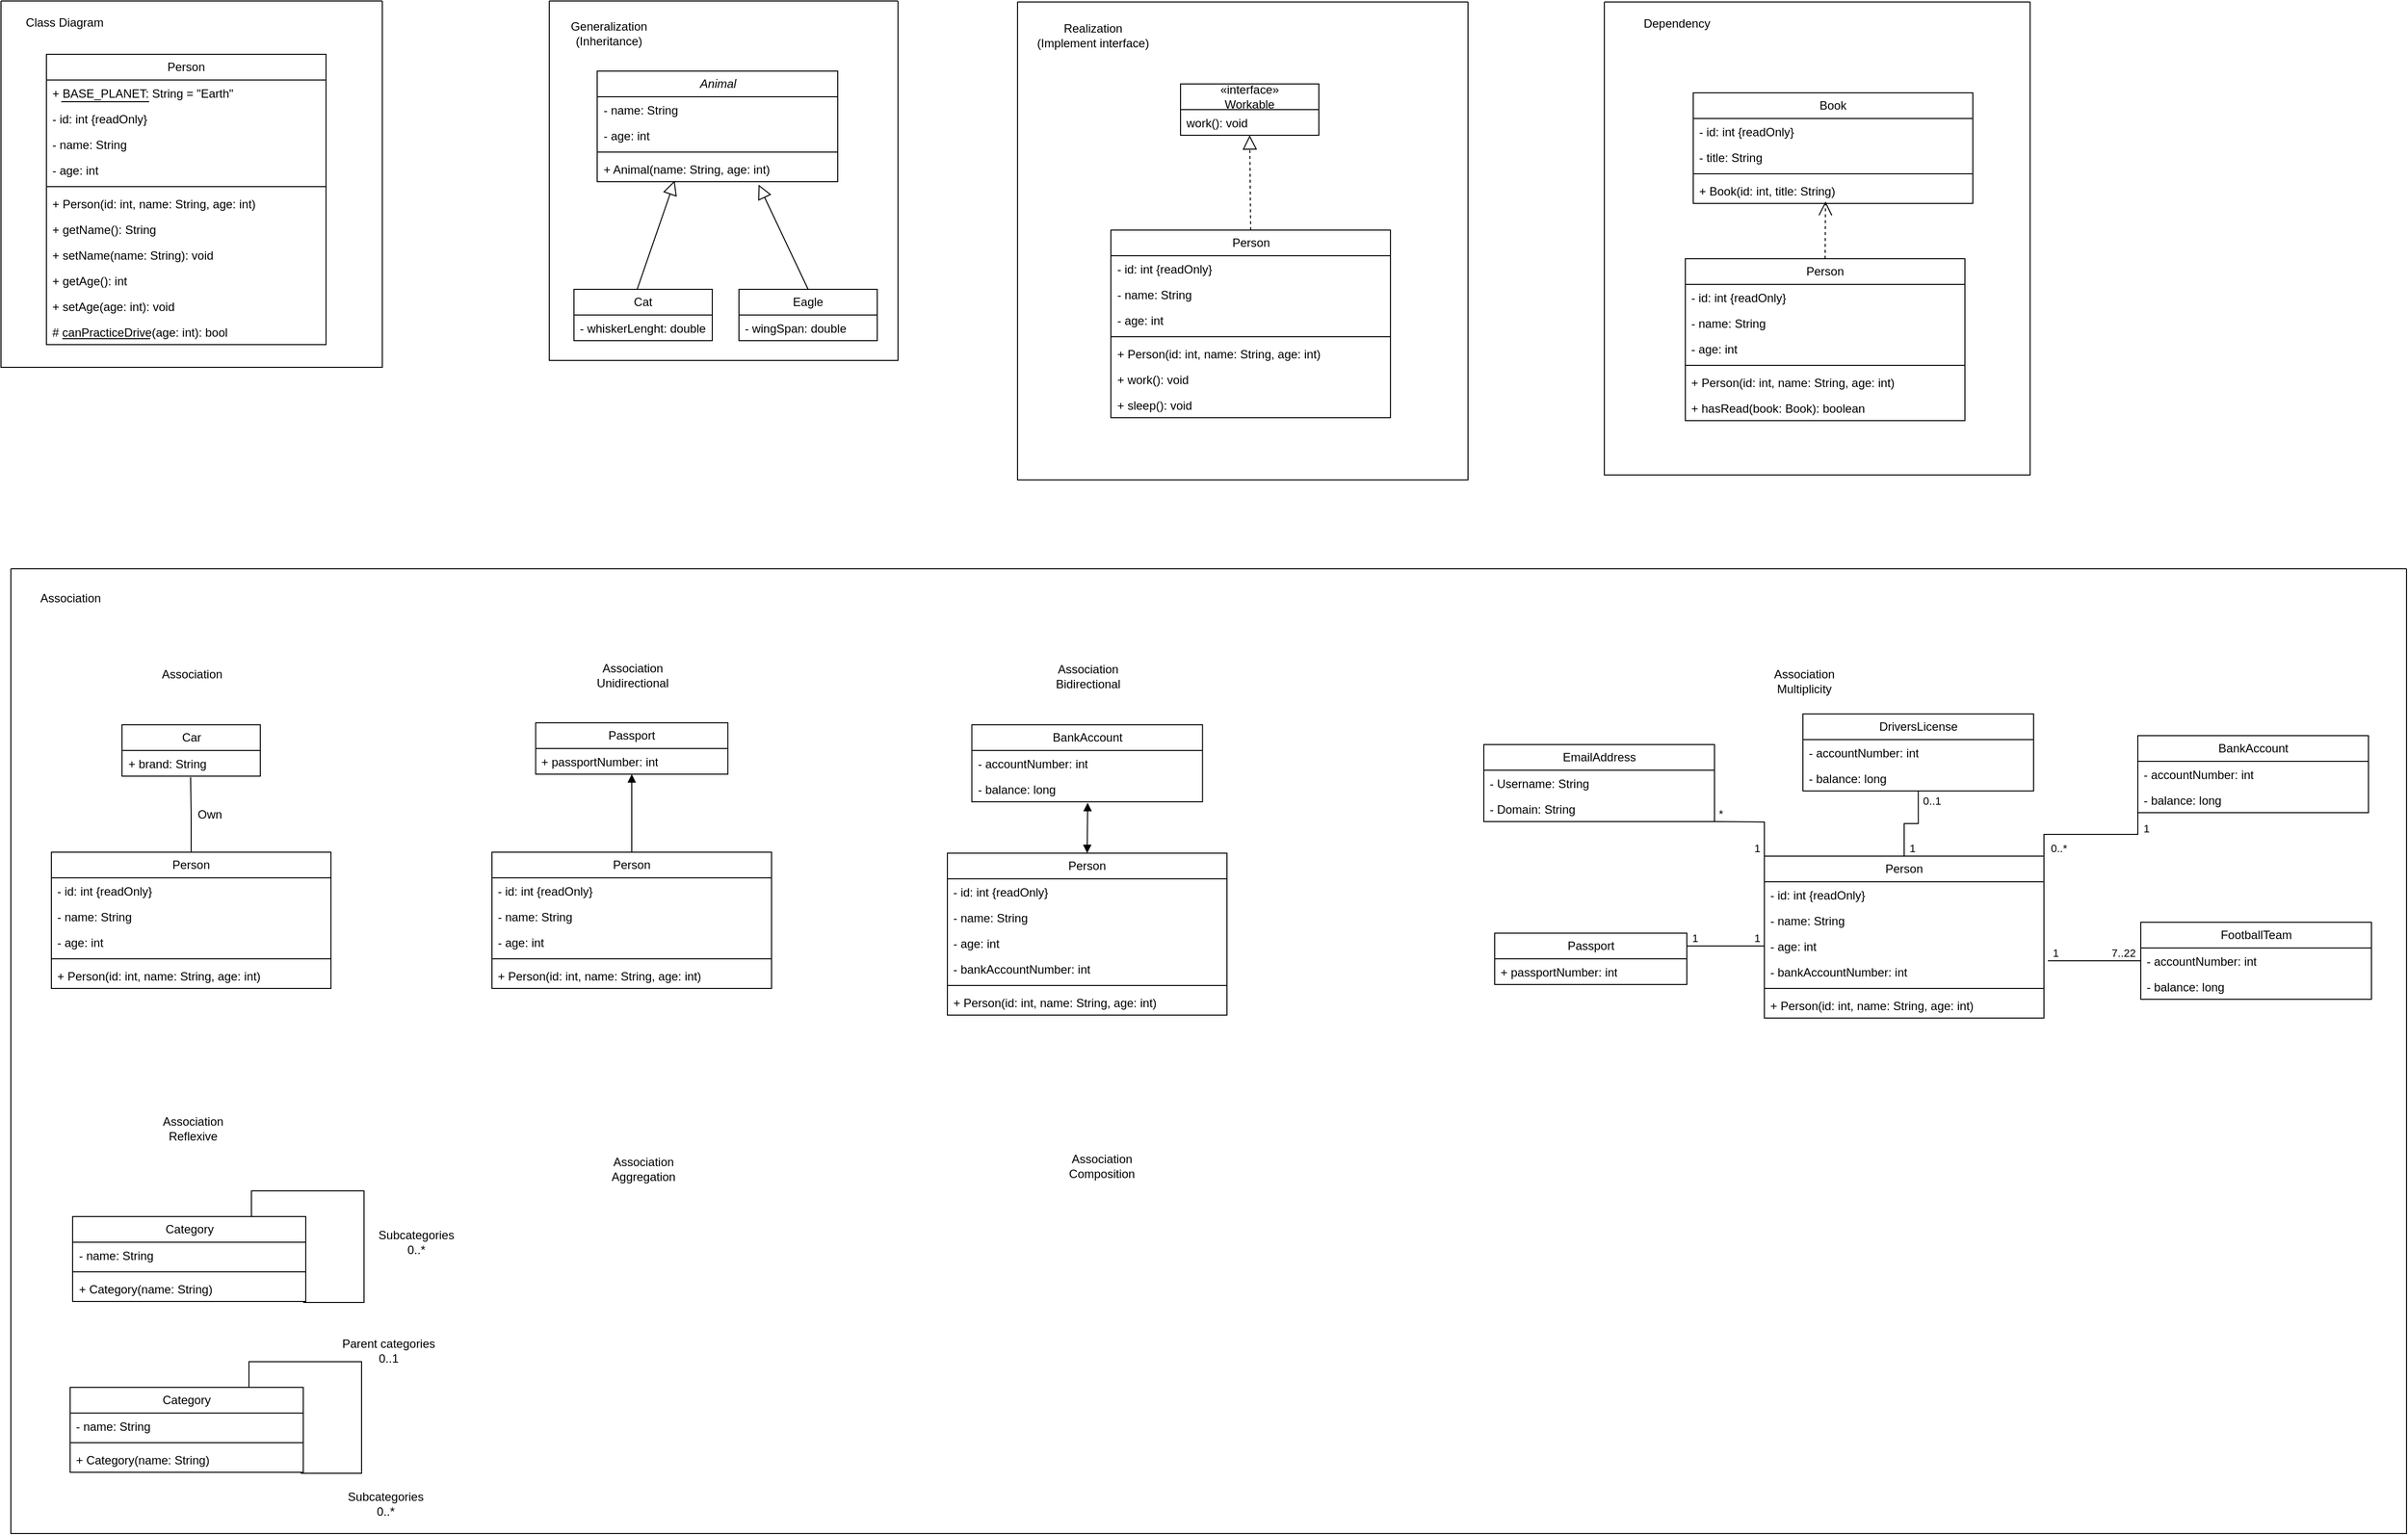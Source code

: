 <mxfile version="24.7.14">
  <diagram name="Page-1" id="etVlhiiT5bMe6d0pypbC">
    <mxGraphModel dx="2284" dy="759" grid="0" gridSize="10" guides="1" tooltips="1" connect="1" arrows="1" fold="1" page="1" pageScale="1" pageWidth="850" pageHeight="1100" background="none" math="0" shadow="0">
      <root>
        <mxCell id="0" />
        <mxCell id="1" parent="0" />
        <mxCell id="fOX6goUL02FyGiLr_u4U-35" value="Person" style="swimlane;fontStyle=0;childLayout=stackLayout;horizontal=1;startSize=26;fillColor=none;horizontalStack=0;resizeParent=1;resizeParentMax=0;resizeLast=0;collapsible=1;marginBottom=0;whiteSpace=wrap;html=1;" parent="1" vertex="1">
          <mxGeometry x="-768" y="102" width="283" height="294" as="geometry" />
        </mxCell>
        <mxCell id="fOX6goUL02FyGiLr_u4U-71" value="+ BASE_PLANET: String = &quot;Earth&quot;" style="text;strokeColor=none;fillColor=none;align=left;verticalAlign=top;spacingLeft=4;spacingRight=4;overflow=hidden;rotatable=0;points=[[0,0.5],[1,0.5]];portConstraint=eastwest;whiteSpace=wrap;html=1;" parent="fOX6goUL02FyGiLr_u4U-35" vertex="1">
          <mxGeometry y="26" width="283" height="26" as="geometry" />
        </mxCell>
        <mxCell id="fOX6goUL02FyGiLr_u4U-47" value="- id: int {readOnly}" style="text;strokeColor=none;fillColor=none;align=left;verticalAlign=top;spacingLeft=4;spacingRight=4;overflow=hidden;rotatable=0;points=[[0,0.5],[1,0.5]];portConstraint=eastwest;whiteSpace=wrap;html=1;" parent="fOX6goUL02FyGiLr_u4U-35" vertex="1">
          <mxGeometry y="52" width="283" height="26" as="geometry" />
        </mxCell>
        <mxCell id="fOX6goUL02FyGiLr_u4U-36" value="- name: String" style="text;strokeColor=none;fillColor=none;align=left;verticalAlign=top;spacingLeft=4;spacingRight=4;overflow=hidden;rotatable=0;points=[[0,0.5],[1,0.5]];portConstraint=eastwest;whiteSpace=wrap;html=1;" parent="fOX6goUL02FyGiLr_u4U-35" vertex="1">
          <mxGeometry y="78" width="283" height="26" as="geometry" />
        </mxCell>
        <mxCell id="fOX6goUL02FyGiLr_u4U-37" value="- age: int" style="text;strokeColor=none;fillColor=none;align=left;verticalAlign=top;spacingLeft=4;spacingRight=4;overflow=hidden;rotatable=0;points=[[0,0.5],[1,0.5]];portConstraint=eastwest;whiteSpace=wrap;html=1;" parent="fOX6goUL02FyGiLr_u4U-35" vertex="1">
          <mxGeometry y="104" width="283" height="26" as="geometry" />
        </mxCell>
        <mxCell id="fOX6goUL02FyGiLr_u4U-39" value="" style="line;strokeWidth=1;fillColor=none;align=left;verticalAlign=middle;spacingTop=-1;spacingLeft=3;spacingRight=3;rotatable=0;labelPosition=right;points=[];portConstraint=eastwest;strokeColor=inherit;" parent="fOX6goUL02FyGiLr_u4U-35" vertex="1">
          <mxGeometry y="130" width="283" height="8" as="geometry" />
        </mxCell>
        <mxCell id="fOX6goUL02FyGiLr_u4U-38" value="+ Person(id: int, name: String, age: int)" style="text;strokeColor=none;fillColor=none;align=left;verticalAlign=top;spacingLeft=4;spacingRight=4;overflow=hidden;rotatable=0;points=[[0,0.5],[1,0.5]];portConstraint=eastwest;whiteSpace=wrap;html=1;" parent="fOX6goUL02FyGiLr_u4U-35" vertex="1">
          <mxGeometry y="138" width="283" height="26" as="geometry" />
        </mxCell>
        <mxCell id="fOX6goUL02FyGiLr_u4U-40" value="&lt;div&gt;+ getName(): String&lt;br&gt;&lt;/div&gt;" style="text;strokeColor=none;fillColor=none;align=left;verticalAlign=top;spacingLeft=4;spacingRight=4;overflow=hidden;rotatable=0;points=[[0,0.5],[1,0.5]];portConstraint=eastwest;whiteSpace=wrap;html=1;" parent="fOX6goUL02FyGiLr_u4U-35" vertex="1">
          <mxGeometry y="164" width="283" height="26" as="geometry" />
        </mxCell>
        <mxCell id="fOX6goUL02FyGiLr_u4U-41" value="+ setName(name: String): void" style="text;strokeColor=none;fillColor=none;align=left;verticalAlign=top;spacingLeft=4;spacingRight=4;overflow=hidden;rotatable=0;points=[[0,0.5],[1,0.5]];portConstraint=eastwest;whiteSpace=wrap;html=1;" parent="fOX6goUL02FyGiLr_u4U-35" vertex="1">
          <mxGeometry y="190" width="283" height="26" as="geometry" />
        </mxCell>
        <mxCell id="fOX6goUL02FyGiLr_u4U-42" value="+ getAge(): int" style="text;strokeColor=none;fillColor=none;align=left;verticalAlign=top;spacingLeft=4;spacingRight=4;overflow=hidden;rotatable=0;points=[[0,0.5],[1,0.5]];portConstraint=eastwest;whiteSpace=wrap;html=1;" parent="fOX6goUL02FyGiLr_u4U-35" vertex="1">
          <mxGeometry y="216" width="283" height="26" as="geometry" />
        </mxCell>
        <mxCell id="fOX6goUL02FyGiLr_u4U-43" value="+ setAge(age: int): void" style="text;strokeColor=none;fillColor=none;align=left;verticalAlign=top;spacingLeft=4;spacingRight=4;overflow=hidden;rotatable=0;points=[[0,0.5],[1,0.5]];portConstraint=eastwest;whiteSpace=wrap;html=1;" parent="fOX6goUL02FyGiLr_u4U-35" vertex="1">
          <mxGeometry y="242" width="283" height="26" as="geometry" />
        </mxCell>
        <mxCell id="fOX6goUL02FyGiLr_u4U-44" value="# &lt;span&gt;canPracticeDrive&lt;/span&gt;(age: int): bool" style="text;strokeColor=none;fillColor=none;align=left;verticalAlign=top;spacingLeft=4;spacingRight=4;overflow=hidden;rotatable=0;points=[[0,0.5],[1,0.5]];portConstraint=eastwest;whiteSpace=wrap;html=1;fontStyle=0" parent="fOX6goUL02FyGiLr_u4U-35" vertex="1">
          <mxGeometry y="268" width="283" height="26" as="geometry" />
        </mxCell>
        <mxCell id="fOX6goUL02FyGiLr_u4U-45" value="" style="endArrow=none;html=1;rounded=0;exitX=0.057;exitY=0.769;exitDx=0;exitDy=0;exitPerimeter=0;" parent="fOX6goUL02FyGiLr_u4U-35" source="fOX6goUL02FyGiLr_u4U-44" edge="1">
          <mxGeometry width="50" height="50" relative="1" as="geometry">
            <mxPoint x="48" y="286" as="sourcePoint" />
            <mxPoint x="105" y="288" as="targetPoint" />
          </mxGeometry>
        </mxCell>
        <mxCell id="fOX6goUL02FyGiLr_u4U-48" value="" style="swimlane;startSize=0;" parent="1" vertex="1">
          <mxGeometry x="-814" y="48" width="386" height="371" as="geometry" />
        </mxCell>
        <mxCell id="fOX6goUL02FyGiLr_u4U-72" value="" style="endArrow=none;html=1;rounded=0;exitX=0.057;exitY=0.769;exitDx=0;exitDy=0;exitPerimeter=0;" parent="fOX6goUL02FyGiLr_u4U-48" edge="1">
          <mxGeometry width="50" height="50" relative="1" as="geometry">
            <mxPoint x="61" y="102" as="sourcePoint" />
            <mxPoint x="150" y="102" as="targetPoint" />
          </mxGeometry>
        </mxCell>
        <mxCell id="fOX6goUL02FyGiLr_u4U-46" value="Class Diagram" style="text;html=1;align=center;verticalAlign=middle;resizable=0;points=[];autosize=1;strokeColor=none;fillColor=none;" parent="fOX6goUL02FyGiLr_u4U-48" vertex="1">
          <mxGeometry x="15" y="9" width="97" height="26" as="geometry" />
        </mxCell>
        <mxCell id="fOX6goUL02FyGiLr_u4U-55" value="" style="swimlane;startSize=0;" parent="1" vertex="1">
          <mxGeometry x="-259" y="48" width="353" height="364" as="geometry" />
        </mxCell>
        <mxCell id="fOX6goUL02FyGiLr_u4U-58" value="&lt;i&gt;Animal&lt;/i&gt;" style="swimlane;fontStyle=0;childLayout=stackLayout;horizontal=1;startSize=26;fillColor=none;horizontalStack=0;resizeParent=1;resizeParentMax=0;resizeLast=0;collapsible=1;marginBottom=0;whiteSpace=wrap;html=1;" parent="fOX6goUL02FyGiLr_u4U-55" vertex="1">
          <mxGeometry x="48.5" y="71" width="243.5" height="112" as="geometry" />
        </mxCell>
        <mxCell id="fOX6goUL02FyGiLr_u4U-60" value="- name: String" style="text;strokeColor=none;fillColor=none;align=left;verticalAlign=top;spacingLeft=4;spacingRight=4;overflow=hidden;rotatable=0;points=[[0,0.5],[1,0.5]];portConstraint=eastwest;whiteSpace=wrap;html=1;" parent="fOX6goUL02FyGiLr_u4U-58" vertex="1">
          <mxGeometry y="26" width="243.5" height="26" as="geometry" />
        </mxCell>
        <mxCell id="fOX6goUL02FyGiLr_u4U-61" value="- age: int" style="text;strokeColor=none;fillColor=none;align=left;verticalAlign=top;spacingLeft=4;spacingRight=4;overflow=hidden;rotatable=0;points=[[0,0.5],[1,0.5]];portConstraint=eastwest;whiteSpace=wrap;html=1;" parent="fOX6goUL02FyGiLr_u4U-58" vertex="1">
          <mxGeometry y="52" width="243.5" height="26" as="geometry" />
        </mxCell>
        <mxCell id="fOX6goUL02FyGiLr_u4U-62" value="" style="line;strokeWidth=1;fillColor=none;align=left;verticalAlign=middle;spacingTop=-1;spacingLeft=3;spacingRight=3;rotatable=0;labelPosition=right;points=[];portConstraint=eastwest;strokeColor=inherit;" parent="fOX6goUL02FyGiLr_u4U-58" vertex="1">
          <mxGeometry y="78" width="243.5" height="8" as="geometry" />
        </mxCell>
        <mxCell id="fOX6goUL02FyGiLr_u4U-63" value="+ Animal(name: String, age: int)" style="text;strokeColor=none;fillColor=none;align=left;verticalAlign=top;spacingLeft=4;spacingRight=4;overflow=hidden;rotatable=0;points=[[0,0.5],[1,0.5]];portConstraint=eastwest;whiteSpace=wrap;html=1;" parent="fOX6goUL02FyGiLr_u4U-58" vertex="1">
          <mxGeometry y="86" width="243.5" height="26" as="geometry" />
        </mxCell>
        <mxCell id="fOX6goUL02FyGiLr_u4U-49" value="Generalization &lt;br&gt;&lt;div&gt;(Inheritance)&lt;/div&gt;" style="text;html=1;align=center;verticalAlign=middle;resizable=0;points=[];autosize=1;strokeColor=none;fillColor=none;" parent="fOX6goUL02FyGiLr_u4U-55" vertex="1">
          <mxGeometry x="12" y="12" width="95" height="41" as="geometry" />
        </mxCell>
        <mxCell id="fOX6goUL02FyGiLr_u4U-22" value="Eagle" style="swimlane;fontStyle=0;childLayout=stackLayout;horizontal=1;startSize=26;fillColor=none;horizontalStack=0;resizeParent=1;resizeParentMax=0;resizeLast=0;collapsible=1;marginBottom=0;whiteSpace=wrap;html=1;" parent="fOX6goUL02FyGiLr_u4U-55" vertex="1">
          <mxGeometry x="192" y="292" width="140" height="52" as="geometry" />
        </mxCell>
        <mxCell id="fOX6goUL02FyGiLr_u4U-57" value="- wingSpan: double" style="text;strokeColor=none;fillColor=none;align=left;verticalAlign=top;spacingLeft=4;spacingRight=4;overflow=hidden;rotatable=0;points=[[0,0.5],[1,0.5]];portConstraint=eastwest;whiteSpace=wrap;html=1;" parent="fOX6goUL02FyGiLr_u4U-22" vertex="1">
          <mxGeometry y="26" width="140" height="26" as="geometry" />
        </mxCell>
        <mxCell id="fOX6goUL02FyGiLr_u4U-18" value="Cat" style="swimlane;fontStyle=0;childLayout=stackLayout;horizontal=1;startSize=26;fillColor=none;horizontalStack=0;resizeParent=1;resizeParentMax=0;resizeLast=0;collapsible=1;marginBottom=0;whiteSpace=wrap;html=1;" parent="fOX6goUL02FyGiLr_u4U-55" vertex="1">
          <mxGeometry x="25" y="292" width="140" height="52" as="geometry" />
        </mxCell>
        <mxCell id="fOX6goUL02FyGiLr_u4U-70" value="- whiskerLenght: double" style="text;strokeColor=none;fillColor=none;align=left;verticalAlign=top;spacingLeft=4;spacingRight=4;overflow=hidden;rotatable=0;points=[[0,0.5],[1,0.5]];portConstraint=eastwest;whiteSpace=wrap;html=1;" parent="fOX6goUL02FyGiLr_u4U-18" vertex="1">
          <mxGeometry y="26" width="140" height="26" as="geometry" />
        </mxCell>
        <mxCell id="fOX6goUL02FyGiLr_u4U-53" value="" style="endArrow=block;endFill=0;endSize=12;html=1;rounded=0;exitX=0.5;exitY=0;exitDx=0;exitDy=0;entryX=0.671;entryY=1.115;entryDx=0;entryDy=0;entryPerimeter=0;" parent="fOX6goUL02FyGiLr_u4U-55" source="fOX6goUL02FyGiLr_u4U-22" target="fOX6goUL02FyGiLr_u4U-63" edge="1">
          <mxGeometry width="160" relative="1" as="geometry">
            <mxPoint x="15" y="433" as="sourcePoint" />
            <mxPoint x="224.55" y="234.012" as="targetPoint" />
          </mxGeometry>
        </mxCell>
        <mxCell id="fOX6goUL02FyGiLr_u4U-52" value="" style="endArrow=block;endFill=0;endSize=12;html=1;rounded=0;exitX=0.457;exitY=0;exitDx=0;exitDy=0;exitPerimeter=0;entryX=0.322;entryY=0.962;entryDx=0;entryDy=0;entryPerimeter=0;" parent="fOX6goUL02FyGiLr_u4U-55" source="fOX6goUL02FyGiLr_u4U-18" edge="1" target="fOX6goUL02FyGiLr_u4U-63">
          <mxGeometry width="160" relative="1" as="geometry">
            <mxPoint x="-1" y="300" as="sourcePoint" />
            <mxPoint x="115.007" y="263.012" as="targetPoint" />
          </mxGeometry>
        </mxCell>
        <mxCell id="fOX6goUL02FyGiLr_u4U-73" value="Person" style="swimlane;fontStyle=0;childLayout=stackLayout;horizontal=1;startSize=26;fillColor=none;horizontalStack=0;resizeParent=1;resizeParentMax=0;resizeLast=0;collapsible=1;marginBottom=0;whiteSpace=wrap;html=1;" parent="1" vertex="1">
          <mxGeometry x="309.5" y="280" width="283" height="190" as="geometry" />
        </mxCell>
        <mxCell id="fOX6goUL02FyGiLr_u4U-74" value="- id: int {readOnly}" style="text;strokeColor=none;fillColor=none;align=left;verticalAlign=top;spacingLeft=4;spacingRight=4;overflow=hidden;rotatable=0;points=[[0,0.5],[1,0.5]];portConstraint=eastwest;whiteSpace=wrap;html=1;" parent="fOX6goUL02FyGiLr_u4U-73" vertex="1">
          <mxGeometry y="26" width="283" height="26" as="geometry" />
        </mxCell>
        <mxCell id="fOX6goUL02FyGiLr_u4U-75" value="- name: String" style="text;strokeColor=none;fillColor=none;align=left;verticalAlign=top;spacingLeft=4;spacingRight=4;overflow=hidden;rotatable=0;points=[[0,0.5],[1,0.5]];portConstraint=eastwest;whiteSpace=wrap;html=1;" parent="fOX6goUL02FyGiLr_u4U-73" vertex="1">
          <mxGeometry y="52" width="283" height="26" as="geometry" />
        </mxCell>
        <mxCell id="fOX6goUL02FyGiLr_u4U-76" value="- age: int" style="text;strokeColor=none;fillColor=none;align=left;verticalAlign=top;spacingLeft=4;spacingRight=4;overflow=hidden;rotatable=0;points=[[0,0.5],[1,0.5]];portConstraint=eastwest;whiteSpace=wrap;html=1;" parent="fOX6goUL02FyGiLr_u4U-73" vertex="1">
          <mxGeometry y="78" width="283" height="26" as="geometry" />
        </mxCell>
        <mxCell id="fOX6goUL02FyGiLr_u4U-77" value="" style="line;strokeWidth=1;fillColor=none;align=left;verticalAlign=middle;spacingTop=-1;spacingLeft=3;spacingRight=3;rotatable=0;labelPosition=right;points=[];portConstraint=eastwest;strokeColor=inherit;" parent="fOX6goUL02FyGiLr_u4U-73" vertex="1">
          <mxGeometry y="104" width="283" height="8" as="geometry" />
        </mxCell>
        <mxCell id="fOX6goUL02FyGiLr_u4U-78" value="+ Person(id: int, name: String, age: int)" style="text;strokeColor=none;fillColor=none;align=left;verticalAlign=top;spacingLeft=4;spacingRight=4;overflow=hidden;rotatable=0;points=[[0,0.5],[1,0.5]];portConstraint=eastwest;whiteSpace=wrap;html=1;" parent="fOX6goUL02FyGiLr_u4U-73" vertex="1">
          <mxGeometry y="112" width="283" height="26" as="geometry" />
        </mxCell>
        <mxCell id="fOX6goUL02FyGiLr_u4U-89" value="+ work(): void" style="text;strokeColor=none;fillColor=none;align=left;verticalAlign=top;spacingLeft=4;spacingRight=4;overflow=hidden;rotatable=0;points=[[0,0.5],[1,0.5]];portConstraint=eastwest;whiteSpace=wrap;html=1;" parent="fOX6goUL02FyGiLr_u4U-73" vertex="1">
          <mxGeometry y="138" width="283" height="26" as="geometry" />
        </mxCell>
        <mxCell id="fOX6goUL02FyGiLr_u4U-90" value="+ sleep(): void" style="text;strokeColor=none;fillColor=none;align=left;verticalAlign=top;spacingLeft=4;spacingRight=4;overflow=hidden;rotatable=0;points=[[0,0.5],[1,0.5]];portConstraint=eastwest;whiteSpace=wrap;html=1;" parent="fOX6goUL02FyGiLr_u4U-73" vertex="1">
          <mxGeometry y="164" width="283" height="26" as="geometry" />
        </mxCell>
        <mxCell id="fOX6goUL02FyGiLr_u4U-110" value="" style="swimlane;startSize=0;" parent="1" vertex="1">
          <mxGeometry x="215" y="49" width="456" height="484" as="geometry" />
        </mxCell>
        <mxCell id="fOX6goUL02FyGiLr_u4U-85" value="&lt;div&gt;«interface»&lt;br&gt;&lt;/div&gt;&lt;div&gt;Workable&lt;/div&gt;" style="swimlane;fontStyle=0;childLayout=stackLayout;horizontal=1;startSize=26;fillColor=none;horizontalStack=0;resizeParent=1;resizeParentMax=0;resizeLast=0;collapsible=1;marginBottom=0;whiteSpace=wrap;html=1;" parent="fOX6goUL02FyGiLr_u4U-110" vertex="1">
          <mxGeometry x="165" y="83" width="140" height="52" as="geometry" />
        </mxCell>
        <mxCell id="fOX6goUL02FyGiLr_u4U-86" value="work(): void" style="text;strokeColor=none;fillColor=none;align=left;verticalAlign=top;spacingLeft=4;spacingRight=4;overflow=hidden;rotatable=0;points=[[0,0.5],[1,0.5]];portConstraint=eastwest;whiteSpace=wrap;html=1;" parent="fOX6goUL02FyGiLr_u4U-85" vertex="1">
          <mxGeometry y="26" width="140" height="26" as="geometry" />
        </mxCell>
        <mxCell id="fOX6goUL02FyGiLr_u4U-112" value="&lt;div&gt;Realization&lt;/div&gt;(Implement interface)" style="text;html=1;align=center;verticalAlign=middle;resizable=0;points=[];autosize=1;strokeColor=none;fillColor=none;" parent="fOX6goUL02FyGiLr_u4U-110" vertex="1">
          <mxGeometry x="10" y="13" width="131" height="41" as="geometry" />
        </mxCell>
        <mxCell id="fOX6goUL02FyGiLr_u4U-111" value="" style="endArrow=block;dashed=1;endFill=0;endSize=12;html=1;rounded=0;exitX=0.5;exitY=0;exitDx=0;exitDy=0;entryX=0.5;entryY=1;entryDx=0;entryDy=0;" parent="1" source="fOX6goUL02FyGiLr_u4U-73" target="fOX6goUL02FyGiLr_u4U-85" edge="1">
          <mxGeometry width="160" relative="1" as="geometry">
            <mxPoint x="479" y="241" as="sourcePoint" />
            <mxPoint x="639" y="241" as="targetPoint" />
          </mxGeometry>
        </mxCell>
        <mxCell id="fOX6goUL02FyGiLr_u4U-113" value="Person" style="swimlane;fontStyle=0;childLayout=stackLayout;horizontal=1;startSize=26;fillColor=none;horizontalStack=0;resizeParent=1;resizeParentMax=0;resizeLast=0;collapsible=1;marginBottom=0;whiteSpace=wrap;html=1;" parent="1" vertex="1">
          <mxGeometry x="891" y="309" width="283" height="164" as="geometry" />
        </mxCell>
        <mxCell id="fOX6goUL02FyGiLr_u4U-114" value="- id: int {readOnly}" style="text;strokeColor=none;fillColor=none;align=left;verticalAlign=top;spacingLeft=4;spacingRight=4;overflow=hidden;rotatable=0;points=[[0,0.5],[1,0.5]];portConstraint=eastwest;whiteSpace=wrap;html=1;" parent="fOX6goUL02FyGiLr_u4U-113" vertex="1">
          <mxGeometry y="26" width="283" height="26" as="geometry" />
        </mxCell>
        <mxCell id="fOX6goUL02FyGiLr_u4U-115" value="- name: String" style="text;strokeColor=none;fillColor=none;align=left;verticalAlign=top;spacingLeft=4;spacingRight=4;overflow=hidden;rotatable=0;points=[[0,0.5],[1,0.5]];portConstraint=eastwest;whiteSpace=wrap;html=1;" parent="fOX6goUL02FyGiLr_u4U-113" vertex="1">
          <mxGeometry y="52" width="283" height="26" as="geometry" />
        </mxCell>
        <mxCell id="fOX6goUL02FyGiLr_u4U-116" value="- age: int" style="text;strokeColor=none;fillColor=none;align=left;verticalAlign=top;spacingLeft=4;spacingRight=4;overflow=hidden;rotatable=0;points=[[0,0.5],[1,0.5]];portConstraint=eastwest;whiteSpace=wrap;html=1;" parent="fOX6goUL02FyGiLr_u4U-113" vertex="1">
          <mxGeometry y="78" width="283" height="26" as="geometry" />
        </mxCell>
        <mxCell id="fOX6goUL02FyGiLr_u4U-117" value="" style="line;strokeWidth=1;fillColor=none;align=left;verticalAlign=middle;spacingTop=-1;spacingLeft=3;spacingRight=3;rotatable=0;labelPosition=right;points=[];portConstraint=eastwest;strokeColor=inherit;" parent="fOX6goUL02FyGiLr_u4U-113" vertex="1">
          <mxGeometry y="104" width="283" height="8" as="geometry" />
        </mxCell>
        <mxCell id="fOX6goUL02FyGiLr_u4U-118" value="+ Person(id: int, name: String, age: int)" style="text;strokeColor=none;fillColor=none;align=left;verticalAlign=top;spacingLeft=4;spacingRight=4;overflow=hidden;rotatable=0;points=[[0,0.5],[1,0.5]];portConstraint=eastwest;whiteSpace=wrap;html=1;" parent="fOX6goUL02FyGiLr_u4U-113" vertex="1">
          <mxGeometry y="112" width="283" height="26" as="geometry" />
        </mxCell>
        <mxCell id="fOX6goUL02FyGiLr_u4U-119" value="+ hasRead(book: Book): boolean" style="text;strokeColor=none;fillColor=none;align=left;verticalAlign=top;spacingLeft=4;spacingRight=4;overflow=hidden;rotatable=0;points=[[0,0.5],[1,0.5]];portConstraint=eastwest;whiteSpace=wrap;html=1;" parent="fOX6goUL02FyGiLr_u4U-113" vertex="1">
          <mxGeometry y="138" width="283" height="26" as="geometry" />
        </mxCell>
        <mxCell id="fOX6goUL02FyGiLr_u4U-121" value="Book" style="swimlane;fontStyle=0;childLayout=stackLayout;horizontal=1;startSize=26;fillColor=none;horizontalStack=0;resizeParent=1;resizeParentMax=0;resizeLast=0;collapsible=1;marginBottom=0;whiteSpace=wrap;html=1;" parent="1" vertex="1">
          <mxGeometry x="899" y="141" width="283" height="112" as="geometry" />
        </mxCell>
        <mxCell id="fOX6goUL02FyGiLr_u4U-122" value="- id: int {readOnly}" style="text;strokeColor=none;fillColor=none;align=left;verticalAlign=top;spacingLeft=4;spacingRight=4;overflow=hidden;rotatable=0;points=[[0,0.5],[1,0.5]];portConstraint=eastwest;whiteSpace=wrap;html=1;" parent="fOX6goUL02FyGiLr_u4U-121" vertex="1">
          <mxGeometry y="26" width="283" height="26" as="geometry" />
        </mxCell>
        <mxCell id="fOX6goUL02FyGiLr_u4U-123" value="- title: String" style="text;strokeColor=none;fillColor=none;align=left;verticalAlign=top;spacingLeft=4;spacingRight=4;overflow=hidden;rotatable=0;points=[[0,0.5],[1,0.5]];portConstraint=eastwest;whiteSpace=wrap;html=1;" parent="fOX6goUL02FyGiLr_u4U-121" vertex="1">
          <mxGeometry y="52" width="283" height="26" as="geometry" />
        </mxCell>
        <mxCell id="fOX6goUL02FyGiLr_u4U-125" value="" style="line;strokeWidth=1;fillColor=none;align=left;verticalAlign=middle;spacingTop=-1;spacingLeft=3;spacingRight=3;rotatable=0;labelPosition=right;points=[];portConstraint=eastwest;strokeColor=inherit;" parent="fOX6goUL02FyGiLr_u4U-121" vertex="1">
          <mxGeometry y="78" width="283" height="8" as="geometry" />
        </mxCell>
        <mxCell id="fOX6goUL02FyGiLr_u4U-126" value="+ Book(id: int, title: String)" style="text;strokeColor=none;fillColor=none;align=left;verticalAlign=top;spacingLeft=4;spacingRight=4;overflow=hidden;rotatable=0;points=[[0,0.5],[1,0.5]];portConstraint=eastwest;whiteSpace=wrap;html=1;" parent="fOX6goUL02FyGiLr_u4U-121" vertex="1">
          <mxGeometry y="86" width="283" height="26" as="geometry" />
        </mxCell>
        <mxCell id="fOX6goUL02FyGiLr_u4U-128" value="" style="endArrow=open;endSize=12;dashed=1;html=1;rounded=0;exitX=0.5;exitY=0;exitDx=0;exitDy=0;entryX=0.473;entryY=0.923;entryDx=0;entryDy=0;entryPerimeter=0;" parent="1" source="fOX6goUL02FyGiLr_u4U-113" target="fOX6goUL02FyGiLr_u4U-126" edge="1">
          <mxGeometry width="160" relative="1" as="geometry">
            <mxPoint x="1213" y="296" as="sourcePoint" />
            <mxPoint x="1110" y="283" as="targetPoint" />
          </mxGeometry>
        </mxCell>
        <mxCell id="fOX6goUL02FyGiLr_u4U-133" value="" style="swimlane;startSize=0;" parent="1" vertex="1">
          <mxGeometry x="809" y="49" width="431" height="479" as="geometry" />
        </mxCell>
        <mxCell id="fOX6goUL02FyGiLr_u4U-134" value="Dependency" style="text;html=1;align=center;verticalAlign=middle;resizable=0;points=[];autosize=1;strokeColor=none;fillColor=none;" parent="fOX6goUL02FyGiLr_u4U-133" vertex="1">
          <mxGeometry x="30" y="9" width="85" height="26" as="geometry" />
        </mxCell>
        <mxCell id="fOX6goUL02FyGiLr_u4U-135" value="Person" style="swimlane;fontStyle=0;childLayout=stackLayout;horizontal=1;startSize=26;fillColor=none;horizontalStack=0;resizeParent=1;resizeParentMax=0;resizeLast=0;collapsible=1;marginBottom=0;whiteSpace=wrap;html=1;" parent="1" vertex="1">
          <mxGeometry x="-763" y="910" width="283" height="138" as="geometry" />
        </mxCell>
        <mxCell id="fOX6goUL02FyGiLr_u4U-136" value="- id: int {readOnly}" style="text;strokeColor=none;fillColor=none;align=left;verticalAlign=top;spacingLeft=4;spacingRight=4;overflow=hidden;rotatable=0;points=[[0,0.5],[1,0.5]];portConstraint=eastwest;whiteSpace=wrap;html=1;" parent="fOX6goUL02FyGiLr_u4U-135" vertex="1">
          <mxGeometry y="26" width="283" height="26" as="geometry" />
        </mxCell>
        <mxCell id="fOX6goUL02FyGiLr_u4U-137" value="- name: String" style="text;strokeColor=none;fillColor=none;align=left;verticalAlign=top;spacingLeft=4;spacingRight=4;overflow=hidden;rotatable=0;points=[[0,0.5],[1,0.5]];portConstraint=eastwest;whiteSpace=wrap;html=1;" parent="fOX6goUL02FyGiLr_u4U-135" vertex="1">
          <mxGeometry y="52" width="283" height="26" as="geometry" />
        </mxCell>
        <mxCell id="fOX6goUL02FyGiLr_u4U-138" value="- age: int" style="text;strokeColor=none;fillColor=none;align=left;verticalAlign=top;spacingLeft=4;spacingRight=4;overflow=hidden;rotatable=0;points=[[0,0.5],[1,0.5]];portConstraint=eastwest;whiteSpace=wrap;html=1;" parent="fOX6goUL02FyGiLr_u4U-135" vertex="1">
          <mxGeometry y="78" width="283" height="26" as="geometry" />
        </mxCell>
        <mxCell id="fOX6goUL02FyGiLr_u4U-139" value="" style="line;strokeWidth=1;fillColor=none;align=left;verticalAlign=middle;spacingTop=-1;spacingLeft=3;spacingRight=3;rotatable=0;labelPosition=right;points=[];portConstraint=eastwest;strokeColor=inherit;" parent="fOX6goUL02FyGiLr_u4U-135" vertex="1">
          <mxGeometry y="104" width="283" height="8" as="geometry" />
        </mxCell>
        <mxCell id="fOX6goUL02FyGiLr_u4U-140" value="+ Person(id: int, name: String, age: int)" style="text;strokeColor=none;fillColor=none;align=left;verticalAlign=top;spacingLeft=4;spacingRight=4;overflow=hidden;rotatable=0;points=[[0,0.5],[1,0.5]];portConstraint=eastwest;whiteSpace=wrap;html=1;" parent="fOX6goUL02FyGiLr_u4U-135" vertex="1">
          <mxGeometry y="112" width="283" height="26" as="geometry" />
        </mxCell>
        <mxCell id="fOX6goUL02FyGiLr_u4U-142" value="Car" style="swimlane;fontStyle=0;childLayout=stackLayout;horizontal=1;startSize=26;fillColor=none;horizontalStack=0;resizeParent=1;resizeParentMax=0;resizeLast=0;collapsible=1;marginBottom=0;whiteSpace=wrap;html=1;" parent="1" vertex="1">
          <mxGeometry x="-691.5" y="781" width="140" height="52" as="geometry" />
        </mxCell>
        <mxCell id="fOX6goUL02FyGiLr_u4U-143" value="+ brand: String" style="text;strokeColor=none;fillColor=none;align=left;verticalAlign=top;spacingLeft=4;spacingRight=4;overflow=hidden;rotatable=0;points=[[0,0.5],[1,0.5]];portConstraint=eastwest;whiteSpace=wrap;html=1;" parent="fOX6goUL02FyGiLr_u4U-142" vertex="1">
          <mxGeometry y="26" width="140" height="26" as="geometry" />
        </mxCell>
        <mxCell id="fOX6goUL02FyGiLr_u4U-146" value="" style="endArrow=none;html=1;edgeStyle=orthogonalEdgeStyle;rounded=0;exitX=0.5;exitY=0;exitDx=0;exitDy=0;entryX=0.496;entryY=1.038;entryDx=0;entryDy=0;entryPerimeter=0;" parent="1" source="fOX6goUL02FyGiLr_u4U-135" target="fOX6goUL02FyGiLr_u4U-143" edge="1">
          <mxGeometry relative="1" as="geometry">
            <mxPoint x="-667" y="883" as="sourcePoint" />
            <mxPoint x="-507" y="883" as="targetPoint" />
          </mxGeometry>
        </mxCell>
        <mxCell id="fOX6goUL02FyGiLr_u4U-149" value="&lt;div&gt;Own&lt;/div&gt;" style="text;html=1;align=center;verticalAlign=middle;resizable=0;points=[];autosize=1;strokeColor=none;fillColor=none;" parent="1" vertex="1">
          <mxGeometry x="-625" y="859" width="43" height="26" as="geometry" />
        </mxCell>
        <mxCell id="fOX6goUL02FyGiLr_u4U-150" value="Association" style="text;html=1;align=center;verticalAlign=middle;resizable=0;points=[];autosize=1;strokeColor=none;fillColor=none;" parent="1" vertex="1">
          <mxGeometry x="-661" y="717" width="79" height="26" as="geometry" />
        </mxCell>
        <mxCell id="fOX6goUL02FyGiLr_u4U-151" value="&lt;div&gt;Association&lt;/div&gt;&lt;div&gt;Unidirectional&lt;br&gt;&lt;/div&gt;" style="text;html=1;align=center;verticalAlign=middle;resizable=0;points=[];autosize=1;strokeColor=none;fillColor=none;" parent="1" vertex="1">
          <mxGeometry x="-221" y="710" width="91" height="41" as="geometry" />
        </mxCell>
        <mxCell id="fOX6goUL02FyGiLr_u4U-152" value="Person" style="swimlane;fontStyle=0;childLayout=stackLayout;horizontal=1;startSize=26;fillColor=none;horizontalStack=0;resizeParent=1;resizeParentMax=0;resizeLast=0;collapsible=1;marginBottom=0;whiteSpace=wrap;html=1;" parent="1" vertex="1">
          <mxGeometry x="-317" y="910" width="283" height="138" as="geometry" />
        </mxCell>
        <mxCell id="fOX6goUL02FyGiLr_u4U-153" value="- id: int {readOnly}" style="text;strokeColor=none;fillColor=none;align=left;verticalAlign=top;spacingLeft=4;spacingRight=4;overflow=hidden;rotatable=0;points=[[0,0.5],[1,0.5]];portConstraint=eastwest;whiteSpace=wrap;html=1;" parent="fOX6goUL02FyGiLr_u4U-152" vertex="1">
          <mxGeometry y="26" width="283" height="26" as="geometry" />
        </mxCell>
        <mxCell id="fOX6goUL02FyGiLr_u4U-154" value="- name: String" style="text;strokeColor=none;fillColor=none;align=left;verticalAlign=top;spacingLeft=4;spacingRight=4;overflow=hidden;rotatable=0;points=[[0,0.5],[1,0.5]];portConstraint=eastwest;whiteSpace=wrap;html=1;" parent="fOX6goUL02FyGiLr_u4U-152" vertex="1">
          <mxGeometry y="52" width="283" height="26" as="geometry" />
        </mxCell>
        <mxCell id="fOX6goUL02FyGiLr_u4U-155" value="- age: int" style="text;strokeColor=none;fillColor=none;align=left;verticalAlign=top;spacingLeft=4;spacingRight=4;overflow=hidden;rotatable=0;points=[[0,0.5],[1,0.5]];portConstraint=eastwest;whiteSpace=wrap;html=1;" parent="fOX6goUL02FyGiLr_u4U-152" vertex="1">
          <mxGeometry y="78" width="283" height="26" as="geometry" />
        </mxCell>
        <mxCell id="fOX6goUL02FyGiLr_u4U-156" value="" style="line;strokeWidth=1;fillColor=none;align=left;verticalAlign=middle;spacingTop=-1;spacingLeft=3;spacingRight=3;rotatable=0;labelPosition=right;points=[];portConstraint=eastwest;strokeColor=inherit;" parent="fOX6goUL02FyGiLr_u4U-152" vertex="1">
          <mxGeometry y="104" width="283" height="8" as="geometry" />
        </mxCell>
        <mxCell id="fOX6goUL02FyGiLr_u4U-157" value="+ Person(id: int, name: String, age: int)" style="text;strokeColor=none;fillColor=none;align=left;verticalAlign=top;spacingLeft=4;spacingRight=4;overflow=hidden;rotatable=0;points=[[0,0.5],[1,0.5]];portConstraint=eastwest;whiteSpace=wrap;html=1;" parent="fOX6goUL02FyGiLr_u4U-152" vertex="1">
          <mxGeometry y="112" width="283" height="26" as="geometry" />
        </mxCell>
        <mxCell id="fOX6goUL02FyGiLr_u4U-158" value="Passport" style="swimlane;fontStyle=0;childLayout=stackLayout;horizontal=1;startSize=26;fillColor=none;horizontalStack=0;resizeParent=1;resizeParentMax=0;resizeLast=0;collapsible=1;marginBottom=0;whiteSpace=wrap;html=1;" parent="1" vertex="1">
          <mxGeometry x="-272.75" y="779" width="194.5" height="52" as="geometry" />
        </mxCell>
        <mxCell id="fOX6goUL02FyGiLr_u4U-159" value="+&amp;nbsp;passportNumber: int" style="text;strokeColor=none;fillColor=none;align=left;verticalAlign=top;spacingLeft=4;spacingRight=4;overflow=hidden;rotatable=0;points=[[0,0.5],[1,0.5]];portConstraint=eastwest;whiteSpace=wrap;html=1;" parent="fOX6goUL02FyGiLr_u4U-158" vertex="1">
          <mxGeometry y="26" width="194.5" height="26" as="geometry" />
        </mxCell>
        <mxCell id="fOX6goUL02FyGiLr_u4U-162" value="" style="endArrow=block;endFill=1;html=1;edgeStyle=orthogonalEdgeStyle;align=left;verticalAlign=top;rounded=0;entryX=0.5;entryY=1;entryDx=0;entryDy=0;exitX=0.5;exitY=0;exitDx=0;exitDy=0;" parent="1" source="fOX6goUL02FyGiLr_u4U-152" target="fOX6goUL02FyGiLr_u4U-158" edge="1">
          <mxGeometry x="-1" relative="1" as="geometry">
            <mxPoint x="-233" y="888" as="sourcePoint" />
            <mxPoint x="-73" y="888" as="targetPoint" />
          </mxGeometry>
        </mxCell>
        <mxCell id="fOX6goUL02FyGiLr_u4U-164" value="&lt;div&gt;Association&lt;/div&gt;&lt;div&gt;Bidirectional&lt;br&gt;&lt;/div&gt;" style="text;html=1;align=center;verticalAlign=middle;resizable=0;points=[];autosize=1;strokeColor=none;fillColor=none;" parent="1" vertex="1">
          <mxGeometry x="244" y="711" width="83" height="41" as="geometry" />
        </mxCell>
        <mxCell id="fOX6goUL02FyGiLr_u4U-165" value="Person" style="swimlane;fontStyle=0;childLayout=stackLayout;horizontal=1;startSize=26;fillColor=none;horizontalStack=0;resizeParent=1;resizeParentMax=0;resizeLast=0;collapsible=1;marginBottom=0;whiteSpace=wrap;html=1;" parent="1" vertex="1">
          <mxGeometry x="144" y="911" width="283" height="164" as="geometry" />
        </mxCell>
        <mxCell id="fOX6goUL02FyGiLr_u4U-166" value="- id: int {readOnly}" style="text;strokeColor=none;fillColor=none;align=left;verticalAlign=top;spacingLeft=4;spacingRight=4;overflow=hidden;rotatable=0;points=[[0,0.5],[1,0.5]];portConstraint=eastwest;whiteSpace=wrap;html=1;" parent="fOX6goUL02FyGiLr_u4U-165" vertex="1">
          <mxGeometry y="26" width="283" height="26" as="geometry" />
        </mxCell>
        <mxCell id="fOX6goUL02FyGiLr_u4U-167" value="- name: String" style="text;strokeColor=none;fillColor=none;align=left;verticalAlign=top;spacingLeft=4;spacingRight=4;overflow=hidden;rotatable=0;points=[[0,0.5],[1,0.5]];portConstraint=eastwest;whiteSpace=wrap;html=1;" parent="fOX6goUL02FyGiLr_u4U-165" vertex="1">
          <mxGeometry y="52" width="283" height="26" as="geometry" />
        </mxCell>
        <mxCell id="fOX6goUL02FyGiLr_u4U-168" value="- age: int" style="text;strokeColor=none;fillColor=none;align=left;verticalAlign=top;spacingLeft=4;spacingRight=4;overflow=hidden;rotatable=0;points=[[0,0.5],[1,0.5]];portConstraint=eastwest;whiteSpace=wrap;html=1;" parent="fOX6goUL02FyGiLr_u4U-165" vertex="1">
          <mxGeometry y="78" width="283" height="26" as="geometry" />
        </mxCell>
        <mxCell id="fOX6goUL02FyGiLr_u4U-175" value="- bankAccountNumber: int" style="text;strokeColor=none;fillColor=none;align=left;verticalAlign=top;spacingLeft=4;spacingRight=4;overflow=hidden;rotatable=0;points=[[0,0.5],[1,0.5]];portConstraint=eastwest;whiteSpace=wrap;html=1;" parent="fOX6goUL02FyGiLr_u4U-165" vertex="1">
          <mxGeometry y="104" width="283" height="26" as="geometry" />
        </mxCell>
        <mxCell id="fOX6goUL02FyGiLr_u4U-169" value="" style="line;strokeWidth=1;fillColor=none;align=left;verticalAlign=middle;spacingTop=-1;spacingLeft=3;spacingRight=3;rotatable=0;labelPosition=right;points=[];portConstraint=eastwest;strokeColor=inherit;" parent="fOX6goUL02FyGiLr_u4U-165" vertex="1">
          <mxGeometry y="130" width="283" height="8" as="geometry" />
        </mxCell>
        <mxCell id="fOX6goUL02FyGiLr_u4U-170" value="+ Person(id: int, name: String, age: int)" style="text;strokeColor=none;fillColor=none;align=left;verticalAlign=top;spacingLeft=4;spacingRight=4;overflow=hidden;rotatable=0;points=[[0,0.5],[1,0.5]];portConstraint=eastwest;whiteSpace=wrap;html=1;" parent="fOX6goUL02FyGiLr_u4U-165" vertex="1">
          <mxGeometry y="138" width="283" height="26" as="geometry" />
        </mxCell>
        <mxCell id="fOX6goUL02FyGiLr_u4U-171" value="BankAccount" style="swimlane;fontStyle=0;childLayout=stackLayout;horizontal=1;startSize=26;fillColor=none;horizontalStack=0;resizeParent=1;resizeParentMax=0;resizeLast=0;collapsible=1;marginBottom=0;whiteSpace=wrap;html=1;" parent="1" vertex="1">
          <mxGeometry x="168.75" y="781" width="233.5" height="78" as="geometry" />
        </mxCell>
        <mxCell id="fOX6goUL02FyGiLr_u4U-172" value="- accountNumber: int" style="text;strokeColor=none;fillColor=none;align=left;verticalAlign=top;spacingLeft=4;spacingRight=4;overflow=hidden;rotatable=0;points=[[0,0.5],[1,0.5]];portConstraint=eastwest;whiteSpace=wrap;html=1;" parent="fOX6goUL02FyGiLr_u4U-171" vertex="1">
          <mxGeometry y="26" width="233.5" height="26" as="geometry" />
        </mxCell>
        <mxCell id="fOX6goUL02FyGiLr_u4U-176" value="- balance: long" style="text;strokeColor=none;fillColor=none;align=left;verticalAlign=top;spacingLeft=4;spacingRight=4;overflow=hidden;rotatable=0;points=[[0,0.5],[1,0.5]];portConstraint=eastwest;whiteSpace=wrap;html=1;" parent="fOX6goUL02FyGiLr_u4U-171" vertex="1">
          <mxGeometry y="52" width="233.5" height="26" as="geometry" />
        </mxCell>
        <mxCell id="fOX6goUL02FyGiLr_u4U-177" value="" style="endArrow=block;startArrow=block;endFill=1;startFill=1;html=1;rounded=0;exitX=0.502;exitY=1.038;exitDx=0;exitDy=0;exitPerimeter=0;entryX=0.5;entryY=0;entryDx=0;entryDy=0;" parent="1" source="fOX6goUL02FyGiLr_u4U-176" target="fOX6goUL02FyGiLr_u4U-165" edge="1">
          <mxGeometry width="160" relative="1" as="geometry">
            <mxPoint x="287" y="881" as="sourcePoint" />
            <mxPoint x="447" y="881" as="targetPoint" />
          </mxGeometry>
        </mxCell>
        <mxCell id="fOX6goUL02FyGiLr_u4U-178" value="&lt;div&gt;Association&lt;/div&gt;&lt;div&gt;Multiplicity&lt;br&gt;&lt;/div&gt;" style="text;html=1;align=center;verticalAlign=middle;resizable=0;points=[];autosize=1;strokeColor=none;fillColor=none;" parent="1" vertex="1">
          <mxGeometry x="971" y="716" width="79" height="41" as="geometry" />
        </mxCell>
        <mxCell id="fOX6goUL02FyGiLr_u4U-179" value="Person" style="swimlane;fontStyle=0;childLayout=stackLayout;horizontal=1;startSize=26;fillColor=none;horizontalStack=0;resizeParent=1;resizeParentMax=0;resizeLast=0;collapsible=1;marginBottom=0;whiteSpace=wrap;html=1;" parent="1" vertex="1">
          <mxGeometry x="971" y="914" width="283" height="164" as="geometry" />
        </mxCell>
        <mxCell id="fOX6goUL02FyGiLr_u4U-180" value="- id: int {readOnly}" style="text;strokeColor=none;fillColor=none;align=left;verticalAlign=top;spacingLeft=4;spacingRight=4;overflow=hidden;rotatable=0;points=[[0,0.5],[1,0.5]];portConstraint=eastwest;whiteSpace=wrap;html=1;" parent="fOX6goUL02FyGiLr_u4U-179" vertex="1">
          <mxGeometry y="26" width="283" height="26" as="geometry" />
        </mxCell>
        <mxCell id="fOX6goUL02FyGiLr_u4U-181" value="- name: String" style="text;strokeColor=none;fillColor=none;align=left;verticalAlign=top;spacingLeft=4;spacingRight=4;overflow=hidden;rotatable=0;points=[[0,0.5],[1,0.5]];portConstraint=eastwest;whiteSpace=wrap;html=1;" parent="fOX6goUL02FyGiLr_u4U-179" vertex="1">
          <mxGeometry y="52" width="283" height="26" as="geometry" />
        </mxCell>
        <mxCell id="fOX6goUL02FyGiLr_u4U-182" value="- age: int" style="text;strokeColor=none;fillColor=none;align=left;verticalAlign=top;spacingLeft=4;spacingRight=4;overflow=hidden;rotatable=0;points=[[0,0.5],[1,0.5]];portConstraint=eastwest;whiteSpace=wrap;html=1;" parent="fOX6goUL02FyGiLr_u4U-179" vertex="1">
          <mxGeometry y="78" width="283" height="26" as="geometry" />
        </mxCell>
        <mxCell id="fOX6goUL02FyGiLr_u4U-183" value="- bankAccountNumber: int" style="text;strokeColor=none;fillColor=none;align=left;verticalAlign=top;spacingLeft=4;spacingRight=4;overflow=hidden;rotatable=0;points=[[0,0.5],[1,0.5]];portConstraint=eastwest;whiteSpace=wrap;html=1;" parent="fOX6goUL02FyGiLr_u4U-179" vertex="1">
          <mxGeometry y="104" width="283" height="26" as="geometry" />
        </mxCell>
        <mxCell id="fOX6goUL02FyGiLr_u4U-184" value="" style="line;strokeWidth=1;fillColor=none;align=left;verticalAlign=middle;spacingTop=-1;spacingLeft=3;spacingRight=3;rotatable=0;labelPosition=right;points=[];portConstraint=eastwest;strokeColor=inherit;" parent="fOX6goUL02FyGiLr_u4U-179" vertex="1">
          <mxGeometry y="130" width="283" height="8" as="geometry" />
        </mxCell>
        <mxCell id="fOX6goUL02FyGiLr_u4U-185" value="+ Person(id: int, name: String, age: int)" style="text;strokeColor=none;fillColor=none;align=left;verticalAlign=top;spacingLeft=4;spacingRight=4;overflow=hidden;rotatable=0;points=[[0,0.5],[1,0.5]];portConstraint=eastwest;whiteSpace=wrap;html=1;" parent="fOX6goUL02FyGiLr_u4U-179" vertex="1">
          <mxGeometry y="138" width="283" height="26" as="geometry" />
        </mxCell>
        <mxCell id="fOX6goUL02FyGiLr_u4U-186" value="DriversLicense" style="swimlane;fontStyle=0;childLayout=stackLayout;horizontal=1;startSize=26;fillColor=none;horizontalStack=0;resizeParent=1;resizeParentMax=0;resizeLast=0;collapsible=1;marginBottom=0;whiteSpace=wrap;html=1;" parent="1" vertex="1">
          <mxGeometry x="1010" y="770" width="233.5" height="78" as="geometry" />
        </mxCell>
        <mxCell id="fOX6goUL02FyGiLr_u4U-187" value="- accountNumber: int" style="text;strokeColor=none;fillColor=none;align=left;verticalAlign=top;spacingLeft=4;spacingRight=4;overflow=hidden;rotatable=0;points=[[0,0.5],[1,0.5]];portConstraint=eastwest;whiteSpace=wrap;html=1;" parent="fOX6goUL02FyGiLr_u4U-186" vertex="1">
          <mxGeometry y="26" width="233.5" height="26" as="geometry" />
        </mxCell>
        <mxCell id="fOX6goUL02FyGiLr_u4U-188" value="- balance: long" style="text;strokeColor=none;fillColor=none;align=left;verticalAlign=top;spacingLeft=4;spacingRight=4;overflow=hidden;rotatable=0;points=[[0,0.5],[1,0.5]];portConstraint=eastwest;whiteSpace=wrap;html=1;" parent="fOX6goUL02FyGiLr_u4U-186" vertex="1">
          <mxGeometry y="52" width="233.5" height="26" as="geometry" />
        </mxCell>
        <mxCell id="fOX6goUL02FyGiLr_u4U-190" value="Passport" style="swimlane;fontStyle=0;childLayout=stackLayout;horizontal=1;startSize=26;fillColor=none;horizontalStack=0;resizeParent=1;resizeParentMax=0;resizeLast=0;collapsible=1;marginBottom=0;whiteSpace=wrap;html=1;" parent="1" vertex="1">
          <mxGeometry x="698" y="992" width="194.5" height="52" as="geometry" />
        </mxCell>
        <mxCell id="fOX6goUL02FyGiLr_u4U-191" value="+&amp;nbsp;passportNumber: int" style="text;strokeColor=none;fillColor=none;align=left;verticalAlign=top;spacingLeft=4;spacingRight=4;overflow=hidden;rotatable=0;points=[[0,0.5],[1,0.5]];portConstraint=eastwest;whiteSpace=wrap;html=1;" parent="fOX6goUL02FyGiLr_u4U-190" vertex="1">
          <mxGeometry y="26" width="194.5" height="26" as="geometry" />
        </mxCell>
        <mxCell id="fOX6goUL02FyGiLr_u4U-195" value="" style="endArrow=none;html=1;edgeStyle=orthogonalEdgeStyle;rounded=0;entryX=0;entryY=0.5;entryDx=0;entryDy=0;exitX=1;exitY=0.25;exitDx=0;exitDy=0;" parent="1" source="fOX6goUL02FyGiLr_u4U-190" target="fOX6goUL02FyGiLr_u4U-182" edge="1">
          <mxGeometry relative="1" as="geometry">
            <mxPoint x="885" y="1012" as="sourcePoint" />
            <mxPoint x="1022" y="998" as="targetPoint" />
          </mxGeometry>
        </mxCell>
        <mxCell id="fOX6goUL02FyGiLr_u4U-196" value="&amp;nbsp;1" style="edgeLabel;resizable=0;html=1;align=left;verticalAlign=bottom;" parent="fOX6goUL02FyGiLr_u4U-195" connectable="0" vertex="1">
          <mxGeometry x="-1" relative="1" as="geometry" />
        </mxCell>
        <mxCell id="fOX6goUL02FyGiLr_u4U-197" value="1" style="edgeLabel;resizable=0;html=1;align=right;verticalAlign=bottom;" parent="fOX6goUL02FyGiLr_u4U-195" connectable="0" vertex="1">
          <mxGeometry x="1" relative="1" as="geometry">
            <mxPoint x="-4" as="offset" />
          </mxGeometry>
        </mxCell>
        <mxCell id="fOX6goUL02FyGiLr_u4U-198" value="EmailAddress" style="swimlane;fontStyle=0;childLayout=stackLayout;horizontal=1;startSize=26;fillColor=none;horizontalStack=0;resizeParent=1;resizeParentMax=0;resizeLast=0;collapsible=1;marginBottom=0;whiteSpace=wrap;html=1;" parent="1" vertex="1">
          <mxGeometry x="687" y="801" width="233.5" height="78" as="geometry" />
        </mxCell>
        <mxCell id="fOX6goUL02FyGiLr_u4U-199" value="- Username: String" style="text;strokeColor=none;fillColor=none;align=left;verticalAlign=top;spacingLeft=4;spacingRight=4;overflow=hidden;rotatable=0;points=[[0,0.5],[1,0.5]];portConstraint=eastwest;whiteSpace=wrap;html=1;" parent="fOX6goUL02FyGiLr_u4U-198" vertex="1">
          <mxGeometry y="26" width="233.5" height="26" as="geometry" />
        </mxCell>
        <mxCell id="fOX6goUL02FyGiLr_u4U-200" value="- Domain: String" style="text;strokeColor=none;fillColor=none;align=left;verticalAlign=top;spacingLeft=4;spacingRight=4;overflow=hidden;rotatable=0;points=[[0,0.5],[1,0.5]];portConstraint=eastwest;whiteSpace=wrap;html=1;" parent="fOX6goUL02FyGiLr_u4U-198" vertex="1">
          <mxGeometry y="52" width="233.5" height="26" as="geometry" />
        </mxCell>
        <mxCell id="fOX6goUL02FyGiLr_u4U-201" value="" style="endArrow=none;html=1;edgeStyle=orthogonalEdgeStyle;rounded=0;entryX=0;entryY=0;entryDx=0;entryDy=0;exitX=1;exitY=0.25;exitDx=0;exitDy=0;" parent="1" target="fOX6goUL02FyGiLr_u4U-179" edge="1">
          <mxGeometry relative="1" as="geometry">
            <mxPoint x="917.75" y="879" as="sourcePoint" />
            <mxPoint x="995.75" y="879" as="targetPoint" />
          </mxGeometry>
        </mxCell>
        <mxCell id="fOX6goUL02FyGiLr_u4U-202" value="*" style="edgeLabel;resizable=0;html=1;align=left;verticalAlign=bottom;" parent="fOX6goUL02FyGiLr_u4U-201" connectable="0" vertex="1">
          <mxGeometry x="-1" relative="1" as="geometry">
            <mxPoint x="5" as="offset" />
          </mxGeometry>
        </mxCell>
        <mxCell id="fOX6goUL02FyGiLr_u4U-203" value="1" style="edgeLabel;resizable=0;html=1;align=right;verticalAlign=bottom;" parent="fOX6goUL02FyGiLr_u4U-201" connectable="0" vertex="1">
          <mxGeometry x="1" relative="1" as="geometry">
            <mxPoint x="-4" as="offset" />
          </mxGeometry>
        </mxCell>
        <mxCell id="fOX6goUL02FyGiLr_u4U-204" value="" style="endArrow=none;html=1;edgeStyle=orthogonalEdgeStyle;rounded=0;entryX=0.5;entryY=1;entryDx=0;entryDy=0;exitX=0.5;exitY=0;exitDx=0;exitDy=0;" parent="1" source="fOX6goUL02FyGiLr_u4U-179" target="fOX6goUL02FyGiLr_u4U-186" edge="1">
          <mxGeometry relative="1" as="geometry">
            <mxPoint x="1101" y="885" as="sourcePoint" />
            <mxPoint x="1179" y="885" as="targetPoint" />
          </mxGeometry>
        </mxCell>
        <mxCell id="fOX6goUL02FyGiLr_u4U-205" value="&amp;nbsp;1" style="edgeLabel;resizable=0;html=1;align=left;verticalAlign=bottom;" parent="fOX6goUL02FyGiLr_u4U-204" connectable="0" vertex="1">
          <mxGeometry x="-1" relative="1" as="geometry" />
        </mxCell>
        <mxCell id="fOX6goUL02FyGiLr_u4U-206" value="0..1" style="edgeLabel;resizable=0;html=1;align=right;verticalAlign=bottom;" parent="fOX6goUL02FyGiLr_u4U-204" connectable="0" vertex="1">
          <mxGeometry x="1" relative="1" as="geometry">
            <mxPoint x="24" y="19" as="offset" />
          </mxGeometry>
        </mxCell>
        <mxCell id="fOX6goUL02FyGiLr_u4U-216" value="BankAccount" style="swimlane;fontStyle=0;childLayout=stackLayout;horizontal=1;startSize=26;fillColor=none;horizontalStack=0;resizeParent=1;resizeParentMax=0;resizeLast=0;collapsible=1;marginBottom=0;whiteSpace=wrap;html=1;" parent="1" vertex="1">
          <mxGeometry x="1349" y="792" width="233.5" height="78" as="geometry" />
        </mxCell>
        <mxCell id="fOX6goUL02FyGiLr_u4U-217" value="- accountNumber: int" style="text;strokeColor=none;fillColor=none;align=left;verticalAlign=top;spacingLeft=4;spacingRight=4;overflow=hidden;rotatable=0;points=[[0,0.5],[1,0.5]];portConstraint=eastwest;whiteSpace=wrap;html=1;" parent="fOX6goUL02FyGiLr_u4U-216" vertex="1">
          <mxGeometry y="26" width="233.5" height="26" as="geometry" />
        </mxCell>
        <mxCell id="fOX6goUL02FyGiLr_u4U-218" value="- balance: long" style="text;strokeColor=none;fillColor=none;align=left;verticalAlign=top;spacingLeft=4;spacingRight=4;overflow=hidden;rotatable=0;points=[[0,0.5],[1,0.5]];portConstraint=eastwest;whiteSpace=wrap;html=1;" parent="fOX6goUL02FyGiLr_u4U-216" vertex="1">
          <mxGeometry y="52" width="233.5" height="26" as="geometry" />
        </mxCell>
        <mxCell id="fOX6goUL02FyGiLr_u4U-219" value="" style="endArrow=none;html=1;edgeStyle=orthogonalEdgeStyle;rounded=0;entryX=0;entryY=1;entryDx=0;entryDy=0;exitX=1;exitY=0;exitDx=0;exitDy=0;" parent="1" source="fOX6goUL02FyGiLr_u4U-179" target="fOX6goUL02FyGiLr_u4U-216" edge="1">
          <mxGeometry relative="1" as="geometry">
            <mxPoint x="1305" y="922" as="sourcePoint" />
            <mxPoint x="1358.25" y="957" as="targetPoint" />
          </mxGeometry>
        </mxCell>
        <mxCell id="fOX6goUL02FyGiLr_u4U-220" value="0..*" style="edgeLabel;resizable=0;html=1;align=left;verticalAlign=bottom;" parent="fOX6goUL02FyGiLr_u4U-219" connectable="0" vertex="1">
          <mxGeometry x="-1" relative="1" as="geometry">
            <mxPoint x="5" as="offset" />
          </mxGeometry>
        </mxCell>
        <mxCell id="fOX6goUL02FyGiLr_u4U-221" value="1" style="edgeLabel;resizable=0;html=1;align=right;verticalAlign=bottom;" parent="fOX6goUL02FyGiLr_u4U-219" connectable="0" vertex="1">
          <mxGeometry x="1" relative="1" as="geometry">
            <mxPoint x="12" y="24" as="offset" />
          </mxGeometry>
        </mxCell>
        <mxCell id="fOX6goUL02FyGiLr_u4U-223" value="FootballTeam" style="swimlane;fontStyle=0;childLayout=stackLayout;horizontal=1;startSize=26;fillColor=none;horizontalStack=0;resizeParent=1;resizeParentMax=0;resizeLast=0;collapsible=1;marginBottom=0;whiteSpace=wrap;html=1;" parent="1" vertex="1">
          <mxGeometry x="1352" y="981" width="233.5" height="78" as="geometry" />
        </mxCell>
        <mxCell id="fOX6goUL02FyGiLr_u4U-224" value="- accountNumber: int" style="text;strokeColor=none;fillColor=none;align=left;verticalAlign=top;spacingLeft=4;spacingRight=4;overflow=hidden;rotatable=0;points=[[0,0.5],[1,0.5]];portConstraint=eastwest;whiteSpace=wrap;html=1;" parent="fOX6goUL02FyGiLr_u4U-223" vertex="1">
          <mxGeometry y="26" width="233.5" height="26" as="geometry" />
        </mxCell>
        <mxCell id="fOX6goUL02FyGiLr_u4U-225" value="- balance: long" style="text;strokeColor=none;fillColor=none;align=left;verticalAlign=top;spacingLeft=4;spacingRight=4;overflow=hidden;rotatable=0;points=[[0,0.5],[1,0.5]];portConstraint=eastwest;whiteSpace=wrap;html=1;" parent="fOX6goUL02FyGiLr_u4U-223" vertex="1">
          <mxGeometry y="52" width="233.5" height="26" as="geometry" />
        </mxCell>
        <mxCell id="fOX6goUL02FyGiLr_u4U-226" value="" style="endArrow=none;html=1;edgeStyle=orthogonalEdgeStyle;rounded=0;entryX=0;entryY=0.5;entryDx=0;entryDy=0;exitX=1.014;exitY=0.077;exitDx=0;exitDy=0;exitPerimeter=0;" parent="1" source="fOX6goUL02FyGiLr_u4U-183" target="fOX6goUL02FyGiLr_u4U-224" edge="1">
          <mxGeometry relative="1" as="geometry">
            <mxPoint x="1275" y="1017.5" as="sourcePoint" />
            <mxPoint x="1353" y="1017.5" as="targetPoint" />
          </mxGeometry>
        </mxCell>
        <mxCell id="fOX6goUL02FyGiLr_u4U-227" value="&amp;nbsp;1" style="edgeLabel;resizable=0;html=1;align=left;verticalAlign=bottom;" parent="fOX6goUL02FyGiLr_u4U-226" connectable="0" vertex="1">
          <mxGeometry x="-1" relative="1" as="geometry" />
        </mxCell>
        <mxCell id="fOX6goUL02FyGiLr_u4U-228" value="7..22" style="edgeLabel;resizable=0;html=1;align=right;verticalAlign=bottom;" parent="fOX6goUL02FyGiLr_u4U-226" connectable="0" vertex="1">
          <mxGeometry x="1" relative="1" as="geometry">
            <mxPoint x="-4" as="offset" />
          </mxGeometry>
        </mxCell>
        <mxCell id="4WEVrMsifgTihzXS3Ytm-1" value="" style="swimlane;startSize=0;" vertex="1" parent="1">
          <mxGeometry x="-804" y="623" width="2425" height="977" as="geometry" />
        </mxCell>
        <mxCell id="4WEVrMsifgTihzXS3Ytm-2" value="Association" style="text;html=1;align=center;verticalAlign=middle;resizable=0;points=[];autosize=1;strokeColor=none;fillColor=none;" vertex="1" parent="4WEVrMsifgTihzXS3Ytm-1">
          <mxGeometry x="20" y="17" width="79" height="26" as="geometry" />
        </mxCell>
        <mxCell id="4WEVrMsifgTihzXS3Ytm-3" value="&lt;div&gt;Association&lt;/div&gt;&lt;div&gt;Reflexive&lt;br&gt;&lt;/div&gt;" style="text;html=1;align=center;verticalAlign=middle;resizable=0;points=[];autosize=1;strokeColor=none;fillColor=none;" vertex="1" parent="4WEVrMsifgTihzXS3Ytm-1">
          <mxGeometry x="144" y="546" width="79" height="41" as="geometry" />
        </mxCell>
        <mxCell id="4WEVrMsifgTihzXS3Ytm-4" value="&lt;div&gt;Association&lt;/div&gt;&lt;div&gt;Composition&lt;br&gt;&lt;/div&gt;" style="text;html=1;align=center;verticalAlign=middle;resizable=0;points=[];autosize=1;strokeColor=none;fillColor=none;" vertex="1" parent="4WEVrMsifgTihzXS3Ytm-1">
          <mxGeometry x="1061" y="584" width="85" height="41" as="geometry" />
        </mxCell>
        <mxCell id="4WEVrMsifgTihzXS3Ytm-5" value="&lt;div&gt;Association&lt;/div&gt;&lt;div&gt;Aggregation&lt;br&gt;&lt;/div&gt;" style="text;html=1;align=center;verticalAlign=middle;resizable=0;points=[];autosize=1;strokeColor=none;fillColor=none;" vertex="1" parent="4WEVrMsifgTihzXS3Ytm-1">
          <mxGeometry x="598" y="587" width="83" height="41" as="geometry" />
        </mxCell>
        <mxCell id="4WEVrMsifgTihzXS3Ytm-6" value="Category" style="swimlane;fontStyle=0;childLayout=stackLayout;horizontal=1;startSize=26;fillColor=none;horizontalStack=0;resizeParent=1;resizeParentMax=0;resizeLast=0;collapsible=1;marginBottom=0;whiteSpace=wrap;html=1;" vertex="1" parent="4WEVrMsifgTihzXS3Ytm-1">
          <mxGeometry x="62.5" y="656" width="236" height="86" as="geometry" />
        </mxCell>
        <mxCell id="4WEVrMsifgTihzXS3Ytm-8" value="- name: String" style="text;strokeColor=none;fillColor=none;align=left;verticalAlign=top;spacingLeft=4;spacingRight=4;overflow=hidden;rotatable=0;points=[[0,0.5],[1,0.5]];portConstraint=eastwest;whiteSpace=wrap;html=1;" vertex="1" parent="4WEVrMsifgTihzXS3Ytm-6">
          <mxGeometry y="26" width="236" height="26" as="geometry" />
        </mxCell>
        <mxCell id="4WEVrMsifgTihzXS3Ytm-10" value="" style="line;strokeWidth=1;fillColor=none;align=left;verticalAlign=middle;spacingTop=-1;spacingLeft=3;spacingRight=3;rotatable=0;labelPosition=right;points=[];portConstraint=eastwest;strokeColor=inherit;" vertex="1" parent="4WEVrMsifgTihzXS3Ytm-6">
          <mxGeometry y="52" width="236" height="8" as="geometry" />
        </mxCell>
        <mxCell id="4WEVrMsifgTihzXS3Ytm-11" value="+ Category(name: String)" style="text;strokeColor=none;fillColor=none;align=left;verticalAlign=top;spacingLeft=4;spacingRight=4;overflow=hidden;rotatable=0;points=[[0,0.5],[1,0.5]];portConstraint=eastwest;whiteSpace=wrap;html=1;" vertex="1" parent="4WEVrMsifgTihzXS3Ytm-6">
          <mxGeometry y="60" width="236" height="26" as="geometry" />
        </mxCell>
        <mxCell id="4WEVrMsifgTihzXS3Ytm-13" value="" style="endArrow=none;html=1;edgeStyle=orthogonalEdgeStyle;rounded=0;exitX=1;exitY=0;exitDx=0;exitDy=0;entryX=0.989;entryY=1.038;entryDx=0;entryDy=0;entryPerimeter=0;" edge="1" parent="4WEVrMsifgTihzXS3Ytm-6" source="4WEVrMsifgTihzXS3Ytm-6" target="4WEVrMsifgTihzXS3Ytm-11">
          <mxGeometry relative="1" as="geometry">
            <mxPoint x="297.5" y="43" as="sourcePoint" />
            <mxPoint x="457.5" y="43" as="targetPoint" />
            <Array as="points">
              <mxPoint x="181" />
              <mxPoint x="181" y="-26" />
              <mxPoint x="295" y="-26" />
              <mxPoint x="295" y="87" />
            </Array>
          </mxGeometry>
        </mxCell>
        <mxCell id="4WEVrMsifgTihzXS3Ytm-16" value="&lt;div&gt;Subcategories&lt;br&gt;&lt;/div&gt;&lt;div&gt;0..*&lt;/div&gt;" style="text;html=1;align=center;verticalAlign=middle;resizable=0;points=[];autosize=1;strokeColor=none;fillColor=none;" vertex="1" parent="4WEVrMsifgTihzXS3Ytm-1">
          <mxGeometry x="362" y="661" width="95" height="41" as="geometry" />
        </mxCell>
        <mxCell id="4WEVrMsifgTihzXS3Ytm-24" value="&lt;div&gt;Parent categories&lt;br&gt;&lt;/div&gt;&lt;div&gt;0..1&lt;/div&gt;" style="text;html=1;align=center;verticalAlign=middle;resizable=0;points=[];autosize=1;strokeColor=none;fillColor=none;" vertex="1" parent="4WEVrMsifgTihzXS3Ytm-1">
          <mxGeometry x="326" y="771" width="112" height="41" as="geometry" />
        </mxCell>
        <mxCell id="4WEVrMsifgTihzXS3Ytm-23" value="&lt;div&gt;Subcategories&lt;br&gt;&lt;/div&gt;&lt;div&gt;0..*&lt;/div&gt;" style="text;html=1;align=center;verticalAlign=middle;resizable=0;points=[];autosize=1;strokeColor=none;fillColor=none;" vertex="1" parent="4WEVrMsifgTihzXS3Ytm-1">
          <mxGeometry x="331" y="926" width="95" height="41" as="geometry" />
        </mxCell>
        <mxCell id="4WEVrMsifgTihzXS3Ytm-18" value="Category" style="swimlane;fontStyle=0;childLayout=stackLayout;horizontal=1;startSize=26;fillColor=none;horizontalStack=0;resizeParent=1;resizeParentMax=0;resizeLast=0;collapsible=1;marginBottom=0;whiteSpace=wrap;html=1;" vertex="1" parent="1">
          <mxGeometry x="-744" y="1452" width="236" height="86" as="geometry" />
        </mxCell>
        <mxCell id="4WEVrMsifgTihzXS3Ytm-19" value="- name: String" style="text;strokeColor=none;fillColor=none;align=left;verticalAlign=top;spacingLeft=4;spacingRight=4;overflow=hidden;rotatable=0;points=[[0,0.5],[1,0.5]];portConstraint=eastwest;whiteSpace=wrap;html=1;" vertex="1" parent="4WEVrMsifgTihzXS3Ytm-18">
          <mxGeometry y="26" width="236" height="26" as="geometry" />
        </mxCell>
        <mxCell id="4WEVrMsifgTihzXS3Ytm-20" value="" style="line;strokeWidth=1;fillColor=none;align=left;verticalAlign=middle;spacingTop=-1;spacingLeft=3;spacingRight=3;rotatable=0;labelPosition=right;points=[];portConstraint=eastwest;strokeColor=inherit;" vertex="1" parent="4WEVrMsifgTihzXS3Ytm-18">
          <mxGeometry y="52" width="236" height="8" as="geometry" />
        </mxCell>
        <mxCell id="4WEVrMsifgTihzXS3Ytm-21" value="+ Category(name: String)" style="text;strokeColor=none;fillColor=none;align=left;verticalAlign=top;spacingLeft=4;spacingRight=4;overflow=hidden;rotatable=0;points=[[0,0.5],[1,0.5]];portConstraint=eastwest;whiteSpace=wrap;html=1;" vertex="1" parent="4WEVrMsifgTihzXS3Ytm-18">
          <mxGeometry y="60" width="236" height="26" as="geometry" />
        </mxCell>
        <mxCell id="4WEVrMsifgTihzXS3Ytm-22" value="" style="endArrow=none;html=1;edgeStyle=orthogonalEdgeStyle;rounded=0;exitX=1;exitY=0;exitDx=0;exitDy=0;entryX=0.989;entryY=1.038;entryDx=0;entryDy=0;entryPerimeter=0;" edge="1" parent="4WEVrMsifgTihzXS3Ytm-18" source="4WEVrMsifgTihzXS3Ytm-18" target="4WEVrMsifgTihzXS3Ytm-21">
          <mxGeometry relative="1" as="geometry">
            <mxPoint x="297.5" y="43" as="sourcePoint" />
            <mxPoint x="457.5" y="43" as="targetPoint" />
            <Array as="points">
              <mxPoint x="181" />
              <mxPoint x="181" y="-26" />
              <mxPoint x="295" y="-26" />
              <mxPoint x="295" y="87" />
            </Array>
          </mxGeometry>
        </mxCell>
      </root>
    </mxGraphModel>
  </diagram>
</mxfile>
